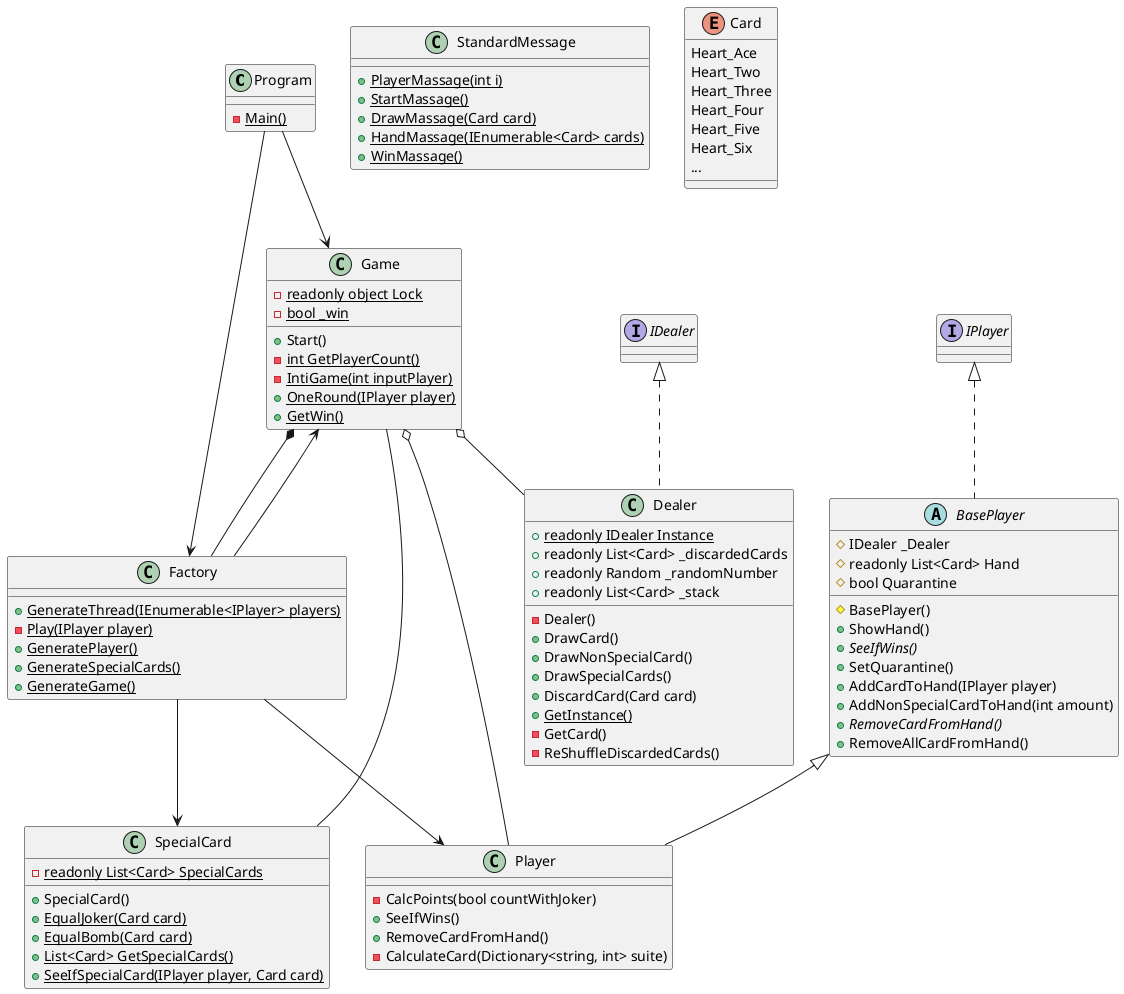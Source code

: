 ﻿@startuml

class Program {
    - Main() {static}
}

class SpecialCard {
    - readonly List<Card> SpecialCards {static}
    + SpecialCard()
    + EqualJoker(Card card) {static}
    + EqualBomb(Card card) {static}
    + List<Card> GetSpecialCards() {static}
    + SeeIfSpecialCard(IPlayer player, Card card) {static}
}

class Dealer implements IDealer {
    + readonly IDealer Instance {static}
    + readonly List<Card> _discardedCards 
    + readonly Random _randomNumber
    + readonly List<Card> _stack 
    - Dealer()
    + DrawCard()
    + DrawNonSpecialCard()
    + DrawSpecialCards()
    + DiscardCard(Card card)
    + GetInstance() {static}
    - GetCard()
    - ReShuffleDiscardedCards()
}

abstract BasePlayer implements IPlayer{
    # IDealer _Dealer
    # readonly List<Card> Hand
    # bool Quarantine
    # BasePlayer()
    + ShowHand()
    + SeeIfWins() {abstract}
    + SetQuarantine()
    + AddCardToHand(IPlayer player)
    + AddNonSpecialCardToHand(int amount)
    + RemoveCardFromHand() {abstract}
    + RemoveAllCardFromHand() 
}

class Player extends BasePlayer{
    - CalcPoints(bool countWithJoker)
    + SeeIfWins() 
    + RemoveCardFromHand()
    - CalculateCard(Dictionary<string, int> suite)
}

class Game {
    - readonly object Lock {static}
    - bool _win {static}
    + Start()
    - int GetPlayerCount() {static}
    - IntiGame(int inputPlayer) {static}
    + OneRound(IPlayer player) {static}
    + GetWin() {static}
}

class Factory {
    + GenerateThread(IEnumerable<IPlayer> players) {static}
    - Play(IPlayer player) {static}
    + GeneratePlayer() {static}
    + GenerateSpecialCards() {static}
    + GenerateGame() {static}
}

class StandardMessage {
    + PlayerMassage(int i) {static}
    + StartMassage() {static}
    + DrawMassage(Card card) {static}
    + HandMassage(IEnumerable<Card> cards) {static}
    + WinMassage() {static}
}

enum Card {
    Heart_Ace
    Heart_Two
    Heart_Three
    Heart_Four
    Heart_Five
    Heart_Six
    ...
}

Program --> Game
Program --> Factory
Factory --> Game
Factory --> Player
Factory --> SpecialCard
Game *-- Factory
Game o-- Player
Game o-- Dealer
SpecialCard -- Game


@enduml
